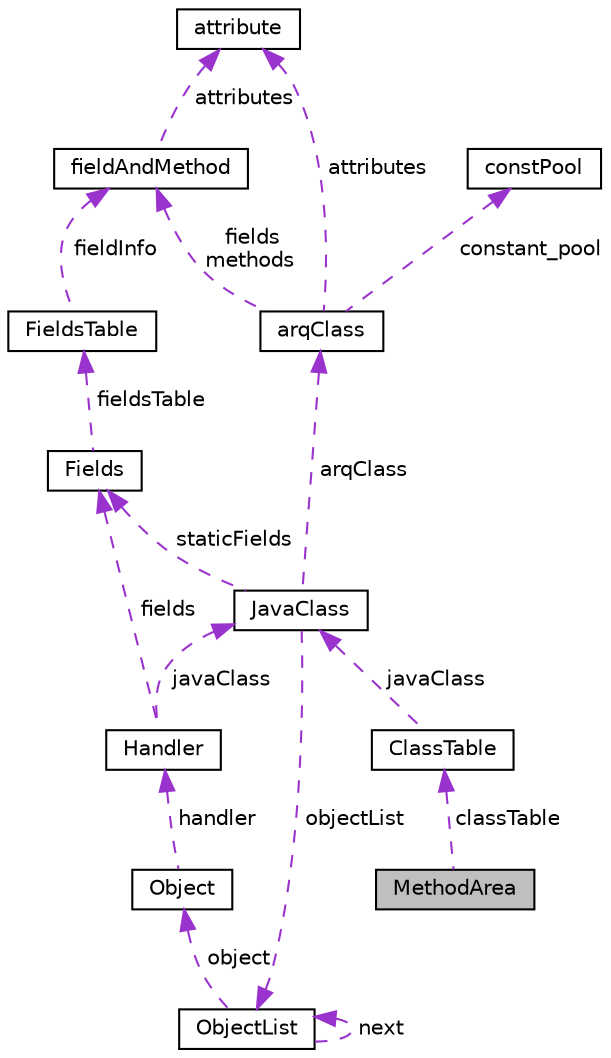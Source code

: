 digraph "MethodArea"
{
  edge [fontname="Helvetica",fontsize="10",labelfontname="Helvetica",labelfontsize="10"];
  node [fontname="Helvetica",fontsize="10",shape=record];
  Node1 [label="MethodArea",height=0.2,width=0.4,color="black", fillcolor="grey75", style="filled", fontcolor="black"];
  Node2 -> Node1 [dir="back",color="darkorchid3",fontsize="10",style="dashed",label=" classTable" ,fontname="Helvetica"];
  Node2 [label="ClassTable",height=0.2,width=0.4,color="black", fillcolor="white", style="filled",URL="$struct_class_table.html",tooltip="Estrutura da ClassTable. "];
  Node3 -> Node2 [dir="back",color="darkorchid3",fontsize="10",style="dashed",label=" javaClass" ,fontname="Helvetica"];
  Node3 [label="JavaClass",height=0.2,width=0.4,color="black", fillcolor="white", style="filled",URL="$struct_java_class.html",tooltip="Estrutura da JavaClass. "];
  Node4 -> Node3 [dir="back",color="darkorchid3",fontsize="10",style="dashed",label=" staticFields" ,fontname="Helvetica"];
  Node4 [label="Fields",height=0.2,width=0.4,color="black", fillcolor="white", style="filled",URL="$struct_fields.html",tooltip="Estrutura da FieldsTable. "];
  Node5 -> Node4 [dir="back",color="darkorchid3",fontsize="10",style="dashed",label=" fieldsTable" ,fontname="Helvetica"];
  Node5 [label="FieldsTable",height=0.2,width=0.4,color="black", fillcolor="white", style="filled",URL="$struct_fields_table.html",tooltip="Estrutura da FieldsTable. "];
  Node6 -> Node5 [dir="back",color="darkorchid3",fontsize="10",style="dashed",label=" fieldInfo" ,fontname="Helvetica"];
  Node6 [label="fieldAndMethod",height=0.2,width=0.4,color="black", fillcolor="white", style="filled",URL="$structfield_and_method.html",tooltip="Estrutura de Campos e Metodos. "];
  Node7 -> Node6 [dir="back",color="darkorchid3",fontsize="10",style="dashed",label=" attributes" ,fontname="Helvetica"];
  Node7 [label="attribute",height=0.2,width=0.4,color="black", fillcolor="white", style="filled",URL="$structattribute.html",tooltip="Estrutura de Atributos. "];
  Node8 -> Node3 [dir="back",color="darkorchid3",fontsize="10",style="dashed",label=" arqClass" ,fontname="Helvetica"];
  Node8 [label="arqClass",height=0.2,width=0.4,color="black", fillcolor="white", style="filled",URL="$structarq_class.html",tooltip="um metodo. "];
  Node6 -> Node8 [dir="back",color="darkorchid3",fontsize="10",style="dashed",label=" fields\nmethods" ,fontname="Helvetica"];
  Node7 -> Node8 [dir="back",color="darkorchid3",fontsize="10",style="dashed",label=" attributes" ,fontname="Helvetica"];
  Node9 -> Node8 [dir="back",color="darkorchid3",fontsize="10",style="dashed",label=" constant_pool" ,fontname="Helvetica"];
  Node9 [label="constPool",height=0.2,width=0.4,color="black", fillcolor="white", style="filled",URL="$structconst_pool.html",tooltip="Estrutura do Pool de Constantes. "];
  Node10 -> Node3 [dir="back",color="darkorchid3",fontsize="10",style="dashed",label=" objectList" ,fontname="Helvetica"];
  Node10 [label="ObjectList",height=0.2,width=0.4,color="black", fillcolor="white", style="filled",URL="$struct_object_list.html",tooltip="Estrutura da ObjectList. "];
  Node10 -> Node10 [dir="back",color="darkorchid3",fontsize="10",style="dashed",label=" next" ,fontname="Helvetica"];
  Node11 -> Node10 [dir="back",color="darkorchid3",fontsize="10",style="dashed",label=" object" ,fontname="Helvetica"];
  Node11 [label="Object",height=0.2,width=0.4,color="black", fillcolor="white", style="filled",URL="$struct_object.html",tooltip="Estrutura do Object. "];
  Node12 -> Node11 [dir="back",color="darkorchid3",fontsize="10",style="dashed",label=" handler" ,fontname="Helvetica"];
  Node12 [label="Handler",height=0.2,width=0.4,color="black", fillcolor="white", style="filled",URL="$struct_handler.html",tooltip="Estrutura da Handler. "];
  Node3 -> Node12 [dir="back",color="darkorchid3",fontsize="10",style="dashed",label=" javaClass" ,fontname="Helvetica"];
  Node4 -> Node12 [dir="back",color="darkorchid3",fontsize="10",style="dashed",label=" fields" ,fontname="Helvetica"];
}
